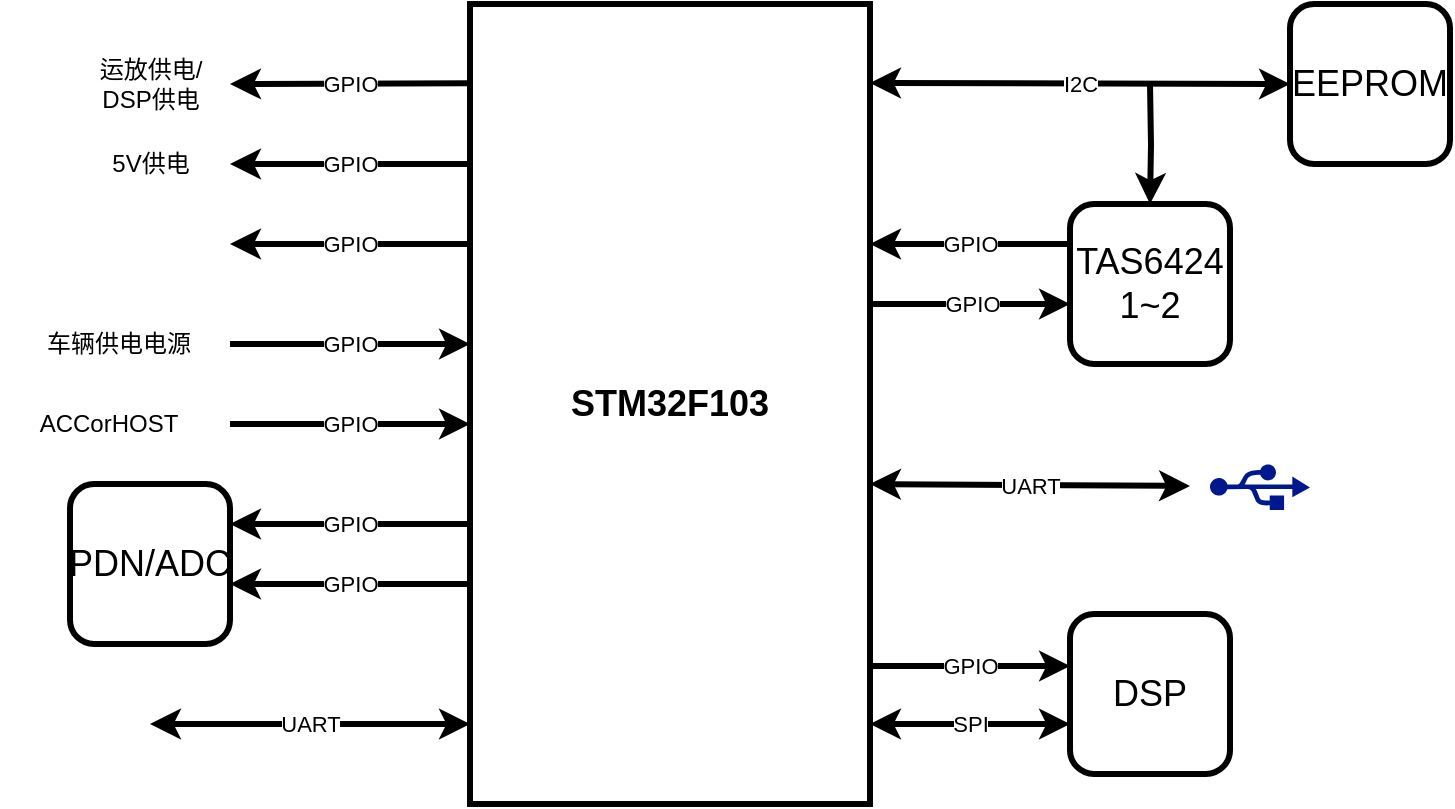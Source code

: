 <mxfile version="14.1.8" type="github" pages="2">
  <diagram id="wu7fYshYDeyZRAyVXoCj" name="MCU_Frame">
    <mxGraphModel dx="1115" dy="751" grid="1" gridSize="10" guides="1" tooltips="1" connect="1" arrows="1" fold="1" page="1" pageScale="1" pageWidth="827" pageHeight="1169" math="0" shadow="0">
      <root>
        <mxCell id="0" />
        <mxCell id="1" parent="0" />
        <mxCell id="0PUmPbpPbkksMGmGsOkH-1" value="&lt;font style=&quot;font-size: 18px&quot;&gt;&lt;b&gt;STM32F103&lt;/b&gt;&lt;/font&gt;" style="rounded=0;whiteSpace=wrap;html=1;strokeWidth=3;" vertex="1" parent="1">
          <mxGeometry x="320" y="240" width="200" height="400" as="geometry" />
        </mxCell>
        <mxCell id="0PUmPbpPbkksMGmGsOkH-2" value="&lt;font style=&quot;font-size: 18px&quot;&gt;DSP&lt;/font&gt;" style="rounded=1;whiteSpace=wrap;html=1;strokeWidth=3;" vertex="1" parent="1">
          <mxGeometry x="620" y="545" width="80" height="80" as="geometry" />
        </mxCell>
        <mxCell id="0PUmPbpPbkksMGmGsOkH-3" value="" style="endArrow=classic;html=1;strokeWidth=3;startArrow=classic;startFill=1;" edge="1" parent="1">
          <mxGeometry relative="1" as="geometry">
            <mxPoint x="520" y="600" as="sourcePoint" />
            <mxPoint x="620" y="600" as="targetPoint" />
          </mxGeometry>
        </mxCell>
        <mxCell id="0PUmPbpPbkksMGmGsOkH-4" value="SPI" style="edgeLabel;resizable=0;html=1;align=center;verticalAlign=middle;" connectable="0" vertex="1" parent="0PUmPbpPbkksMGmGsOkH-3">
          <mxGeometry relative="1" as="geometry" />
        </mxCell>
        <mxCell id="0PUmPbpPbkksMGmGsOkH-5" value="" style="endArrow=classic;html=1;strokeWidth=3;startArrow=classic;startFill=1;entryX=0;entryY=0.5;entryDx=0;entryDy=0;" edge="1" parent="1" target="0PUmPbpPbkksMGmGsOkH-29">
          <mxGeometry relative="1" as="geometry">
            <mxPoint x="520" y="279.5" as="sourcePoint" />
            <mxPoint x="650" y="279.5" as="targetPoint" />
          </mxGeometry>
        </mxCell>
        <mxCell id="0PUmPbpPbkksMGmGsOkH-6" value="I2C" style="edgeLabel;resizable=0;html=1;align=center;verticalAlign=middle;" connectable="0" vertex="1" parent="0PUmPbpPbkksMGmGsOkH-5">
          <mxGeometry relative="1" as="geometry" />
        </mxCell>
        <mxCell id="0PUmPbpPbkksMGmGsOkH-7" value="" style="endArrow=classic;html=1;strokeWidth=3;" edge="1" parent="1">
          <mxGeometry relative="1" as="geometry">
            <mxPoint x="320" y="279.58" as="sourcePoint" />
            <mxPoint x="200" y="280.0" as="targetPoint" />
          </mxGeometry>
        </mxCell>
        <mxCell id="0PUmPbpPbkksMGmGsOkH-8" value="GPIO" style="edgeLabel;resizable=0;html=1;align=center;verticalAlign=middle;" connectable="0" vertex="1" parent="0PUmPbpPbkksMGmGsOkH-7">
          <mxGeometry relative="1" as="geometry" />
        </mxCell>
        <mxCell id="0PUmPbpPbkksMGmGsOkH-9" value="" style="endArrow=classic;html=1;strokeWidth=3;" edge="1" parent="1">
          <mxGeometry relative="1" as="geometry">
            <mxPoint x="200" y="410" as="sourcePoint" />
            <mxPoint x="320" y="410" as="targetPoint" />
          </mxGeometry>
        </mxCell>
        <mxCell id="0PUmPbpPbkksMGmGsOkH-10" value="GPIO" style="edgeLabel;resizable=0;html=1;align=center;verticalAlign=middle;" connectable="0" vertex="1" parent="0PUmPbpPbkksMGmGsOkH-9">
          <mxGeometry relative="1" as="geometry" />
        </mxCell>
        <mxCell id="0PUmPbpPbkksMGmGsOkH-11" value="" style="endArrow=classic;html=1;strokeWidth=3;" edge="1" parent="1">
          <mxGeometry relative="1" as="geometry">
            <mxPoint x="320" y="320.0" as="sourcePoint" />
            <mxPoint x="200" y="320.0" as="targetPoint" />
          </mxGeometry>
        </mxCell>
        <mxCell id="0PUmPbpPbkksMGmGsOkH-12" value="GPIO" style="edgeLabel;resizable=0;html=1;align=center;verticalAlign=middle;" connectable="0" vertex="1" parent="0PUmPbpPbkksMGmGsOkH-11">
          <mxGeometry relative="1" as="geometry" />
        </mxCell>
        <mxCell id="0PUmPbpPbkksMGmGsOkH-13" value="" style="endArrow=classic;html=1;strokeWidth=3;" edge="1" parent="1">
          <mxGeometry relative="1" as="geometry">
            <mxPoint x="320" y="360.0" as="sourcePoint" />
            <mxPoint x="200" y="360.0" as="targetPoint" />
          </mxGeometry>
        </mxCell>
        <mxCell id="0PUmPbpPbkksMGmGsOkH-14" value="GPIO" style="edgeLabel;resizable=0;html=1;align=center;verticalAlign=middle;" connectable="0" vertex="1" parent="0PUmPbpPbkksMGmGsOkH-13">
          <mxGeometry relative="1" as="geometry" />
        </mxCell>
        <mxCell id="0PUmPbpPbkksMGmGsOkH-15" value="" style="endArrow=classic;html=1;strokeWidth=3;startArrow=classic;startFill=1;" edge="1" parent="1">
          <mxGeometry relative="1" as="geometry">
            <mxPoint x="520" y="480" as="sourcePoint" />
            <mxPoint x="680" y="481" as="targetPoint" />
          </mxGeometry>
        </mxCell>
        <mxCell id="0PUmPbpPbkksMGmGsOkH-16" value="UART" style="edgeLabel;resizable=0;html=1;align=center;verticalAlign=middle;" connectable="0" vertex="1" parent="0PUmPbpPbkksMGmGsOkH-15">
          <mxGeometry relative="1" as="geometry" />
        </mxCell>
        <mxCell id="0PUmPbpPbkksMGmGsOkH-17" value="" style="endArrow=classic;html=1;strokeWidth=3;" edge="1" parent="1">
          <mxGeometry relative="1" as="geometry">
            <mxPoint x="320" y="500.0" as="sourcePoint" />
            <mxPoint x="200" y="500" as="targetPoint" />
          </mxGeometry>
        </mxCell>
        <mxCell id="0PUmPbpPbkksMGmGsOkH-18" value="GPIO" style="edgeLabel;resizable=0;html=1;align=center;verticalAlign=middle;" connectable="0" vertex="1" parent="0PUmPbpPbkksMGmGsOkH-17">
          <mxGeometry relative="1" as="geometry" />
        </mxCell>
        <mxCell id="0PUmPbpPbkksMGmGsOkH-19" value="" style="endArrow=classic;html=1;strokeWidth=3;" edge="1" parent="1">
          <mxGeometry relative="1" as="geometry">
            <mxPoint x="200" y="450" as="sourcePoint" />
            <mxPoint x="320" y="450.0" as="targetPoint" />
          </mxGeometry>
        </mxCell>
        <mxCell id="0PUmPbpPbkksMGmGsOkH-20" value="GPIO" style="edgeLabel;resizable=0;html=1;align=center;verticalAlign=middle;" connectable="0" vertex="1" parent="0PUmPbpPbkksMGmGsOkH-19">
          <mxGeometry relative="1" as="geometry" />
        </mxCell>
        <mxCell id="0PUmPbpPbkksMGmGsOkH-21" value="" style="aspect=fixed;pointerEvents=1;shadow=0;dashed=0;html=1;strokeColor=none;labelPosition=center;verticalLabelPosition=bottom;verticalAlign=top;align=center;fillColor=#00188D;shape=mxgraph.mscae.enterprise.usb" vertex="1" parent="1">
          <mxGeometry x="690" y="470" width="50" height="23" as="geometry" />
        </mxCell>
        <mxCell id="0PUmPbpPbkksMGmGsOkH-22" value="" style="endArrow=classic;html=1;strokeWidth=3;entryX=0;entryY=0.25;entryDx=0;entryDy=0;startArrow=classic;startFill=1;" edge="1" parent="1">
          <mxGeometry relative="1" as="geometry">
            <mxPoint x="160" y="600" as="sourcePoint" />
            <mxPoint x="320" y="600" as="targetPoint" />
          </mxGeometry>
        </mxCell>
        <mxCell id="0PUmPbpPbkksMGmGsOkH-23" value="UART" style="edgeLabel;resizable=0;html=1;align=center;verticalAlign=middle;" connectable="0" vertex="1" parent="0PUmPbpPbkksMGmGsOkH-22">
          <mxGeometry relative="1" as="geometry" />
        </mxCell>
        <mxCell id="0PUmPbpPbkksMGmGsOkH-24" value="" style="endArrow=classic;html=1;strokeWidth=3;" edge="1" parent="1">
          <mxGeometry relative="1" as="geometry">
            <mxPoint x="520" y="390.0" as="sourcePoint" />
            <mxPoint x="620" y="390.0" as="targetPoint" />
          </mxGeometry>
        </mxCell>
        <mxCell id="0PUmPbpPbkksMGmGsOkH-25" value="GPIO" style="edgeLabel;resizable=0;html=1;align=center;verticalAlign=middle;" connectable="0" vertex="1" parent="0PUmPbpPbkksMGmGsOkH-24">
          <mxGeometry relative="1" as="geometry">
            <mxPoint x="1" as="offset" />
          </mxGeometry>
        </mxCell>
        <mxCell id="0PUmPbpPbkksMGmGsOkH-26" value="ACCorHOST" style="text;html=1;align=center;verticalAlign=middle;resizable=0;points=[];autosize=1;" vertex="1" parent="1">
          <mxGeometry x="99" y="440" width="80" height="20" as="geometry" />
        </mxCell>
        <mxCell id="0PUmPbpPbkksMGmGsOkH-27" value="" style="endArrow=classic;html=1;strokeWidth=3;" edge="1" parent="1">
          <mxGeometry relative="1" as="geometry">
            <mxPoint x="620" y="360.0" as="sourcePoint" />
            <mxPoint x="520" y="360.0" as="targetPoint" />
          </mxGeometry>
        </mxCell>
        <mxCell id="0PUmPbpPbkksMGmGsOkH-28" value="GPIO" style="edgeLabel;resizable=0;html=1;align=center;verticalAlign=middle;" connectable="0" vertex="1" parent="0PUmPbpPbkksMGmGsOkH-27">
          <mxGeometry relative="1" as="geometry" />
        </mxCell>
        <mxCell id="0PUmPbpPbkksMGmGsOkH-29" value="&lt;font style=&quot;font-size: 18px&quot;&gt;EEPROM&lt;/font&gt;" style="rounded=1;whiteSpace=wrap;html=1;strokeWidth=3;" vertex="1" parent="1">
          <mxGeometry x="730" y="240" width="80" height="80" as="geometry" />
        </mxCell>
        <mxCell id="0PUmPbpPbkksMGmGsOkH-30" style="edgeStyle=orthogonalEdgeStyle;rounded=0;orthogonalLoop=1;jettySize=auto;html=1;exitX=0.5;exitY=0;exitDx=0;exitDy=0;strokeWidth=3;entryX=0.5;entryY=0;entryDx=0;entryDy=0;" edge="1" parent="1" target="0PUmPbpPbkksMGmGsOkH-31">
          <mxGeometry relative="1" as="geometry">
            <mxPoint x="660" y="280.0" as="sourcePoint" />
          </mxGeometry>
        </mxCell>
        <mxCell id="0PUmPbpPbkksMGmGsOkH-31" value="&lt;font style=&quot;font-size: 18px&quot;&gt;TAS6424&lt;br&gt;1~2&lt;br&gt;&lt;/font&gt;" style="rounded=1;whiteSpace=wrap;html=1;strokeWidth=3;" vertex="1" parent="1">
          <mxGeometry x="620" y="340" width="80" height="80" as="geometry" />
        </mxCell>
        <mxCell id="0PUmPbpPbkksMGmGsOkH-32" value="运放供电/&lt;br&gt;DSP供电" style="text;html=1;align=center;verticalAlign=middle;resizable=0;points=[];autosize=1;" vertex="1" parent="1">
          <mxGeometry x="125" y="265" width="70" height="30" as="geometry" />
        </mxCell>
        <mxCell id="0PUmPbpPbkksMGmGsOkH-33" value="5V供电" style="text;html=1;align=center;verticalAlign=middle;resizable=0;points=[];autosize=1;" vertex="1" parent="1">
          <mxGeometry x="135" y="310" width="50" height="20" as="geometry" />
        </mxCell>
        <mxCell id="0PUmPbpPbkksMGmGsOkH-34" value="" style="shape=image;html=1;verticalAlign=top;verticalLabelPosition=bottom;labelBackgroundColor=#ffffff;imageAspect=0;aspect=fixed;image=https://cdn2.iconfinder.com/data/icons/fatcow/32x32/led.png;strokeWidth=3;" vertex="1" parent="1">
          <mxGeometry x="153" y="340" width="32" height="32" as="geometry" />
        </mxCell>
        <mxCell id="0PUmPbpPbkksMGmGsOkH-35" value="" style="shape=image;html=1;verticalAlign=top;verticalLabelPosition=bottom;labelBackgroundColor=#ffffff;imageAspect=0;aspect=fixed;image=https://cdn4.iconfinder.com/data/icons/logos-and-brands/512/49_Bluetooth_logo_logos-128.png;strokeWidth=3;" vertex="1" parent="1">
          <mxGeometry x="85" y="572" width="68" height="68" as="geometry" />
        </mxCell>
        <mxCell id="0PUmPbpPbkksMGmGsOkH-36" value="车辆供电电源" style="text;html=1;align=center;verticalAlign=middle;resizable=0;points=[];autosize=1;" vertex="1" parent="1">
          <mxGeometry x="99" y="400" width="90" height="20" as="geometry" />
        </mxCell>
        <mxCell id="0PUmPbpPbkksMGmGsOkH-37" value="" style="endArrow=classic;html=1;strokeWidth=3;" edge="1" parent="1">
          <mxGeometry relative="1" as="geometry">
            <mxPoint x="520" y="571.0" as="sourcePoint" />
            <mxPoint x="620" y="571" as="targetPoint" />
          </mxGeometry>
        </mxCell>
        <mxCell id="0PUmPbpPbkksMGmGsOkH-38" value="GPIO" style="edgeLabel;resizable=0;html=1;align=center;verticalAlign=middle;" connectable="0" vertex="1" parent="0PUmPbpPbkksMGmGsOkH-37">
          <mxGeometry relative="1" as="geometry" />
        </mxCell>
        <mxCell id="0PUmPbpPbkksMGmGsOkH-39" value="" style="endArrow=classic;html=1;strokeWidth=3;" edge="1" parent="1">
          <mxGeometry relative="1" as="geometry">
            <mxPoint x="320" y="530.0" as="sourcePoint" />
            <mxPoint x="200" y="530" as="targetPoint" />
          </mxGeometry>
        </mxCell>
        <mxCell id="0PUmPbpPbkksMGmGsOkH-40" value="GPIO" style="edgeLabel;resizable=0;html=1;align=center;verticalAlign=middle;" connectable="0" vertex="1" parent="0PUmPbpPbkksMGmGsOkH-39">
          <mxGeometry relative="1" as="geometry" />
        </mxCell>
        <mxCell id="0PUmPbpPbkksMGmGsOkH-41" value="&lt;font style=&quot;font-size: 18px&quot;&gt;PDN/ADC&lt;/font&gt;" style="rounded=1;whiteSpace=wrap;html=1;strokeWidth=3;" vertex="1" parent="1">
          <mxGeometry x="120" y="480" width="80" height="80" as="geometry" />
        </mxCell>
      </root>
    </mxGraphModel>
  </diagram>
  <diagram id="jrEG2JsMI8dMRp2-cBQI" name="DSP_Frame">
    <mxGraphModel dx="1942" dy="751" grid="1" gridSize="10" guides="1" tooltips="1" connect="1" arrows="1" fold="1" page="1" pageScale="1" pageWidth="827" pageHeight="1169" math="0" shadow="0">
      <root>
        <mxCell id="XTEcsdesxVOPlm1SOmjE-0" />
        <mxCell id="XTEcsdesxVOPlm1SOmjE-1" parent="XTEcsdesxVOPlm1SOmjE-0" />
        <mxCell id="XTEcsdesxVOPlm1SOmjE-3" value="" style="pointerEvents=1;verticalLabelPosition=bottom;shadow=0;dashed=0;align=center;html=1;verticalAlign=top;shape=mxgraph.electrical.electro-mechanical.loudspeaker;" vertex="1" parent="XTEcsdesxVOPlm1SOmjE-1">
          <mxGeometry x="710" y="170" width="25" height="50" as="geometry" />
        </mxCell>
        <mxCell id="XTEcsdesxVOPlm1SOmjE-6" value="" style="pointerEvents=1;verticalLabelPosition=bottom;shadow=0;dashed=0;align=center;html=1;verticalAlign=top;shape=mxgraph.electrical.electro-mechanical.loudspeaker;" vertex="1" parent="XTEcsdesxVOPlm1SOmjE-1">
          <mxGeometry x="710" y="250" width="25" height="50" as="geometry" />
        </mxCell>
        <mxCell id="XTEcsdesxVOPlm1SOmjE-7" value="" style="pointerEvents=1;verticalLabelPosition=bottom;shadow=0;dashed=0;align=center;html=1;verticalAlign=top;shape=mxgraph.electrical.electro-mechanical.loudspeaker;" vertex="1" parent="XTEcsdesxVOPlm1SOmjE-1">
          <mxGeometry x="710" y="330" width="25" height="50" as="geometry" />
        </mxCell>
        <mxCell id="XTEcsdesxVOPlm1SOmjE-8" value="" style="pointerEvents=1;verticalLabelPosition=bottom;shadow=0;dashed=0;align=center;html=1;verticalAlign=top;shape=mxgraph.electrical.electro-mechanical.loudspeaker;" vertex="1" parent="XTEcsdesxVOPlm1SOmjE-1">
          <mxGeometry x="710" y="410" width="25" height="50" as="geometry" />
        </mxCell>
        <mxCell id="XTEcsdesxVOPlm1SOmjE-9" value="混音模块&lt;br&gt;输入/输出分配" style="rounded=0;whiteSpace=wrap;html=1;strokeWidth=3;" vertex="1" parent="XTEcsdesxVOPlm1SOmjE-1">
          <mxGeometry x="-200" y="250" width="120" height="210" as="geometry" />
        </mxCell>
      </root>
    </mxGraphModel>
  </diagram>
</mxfile>
